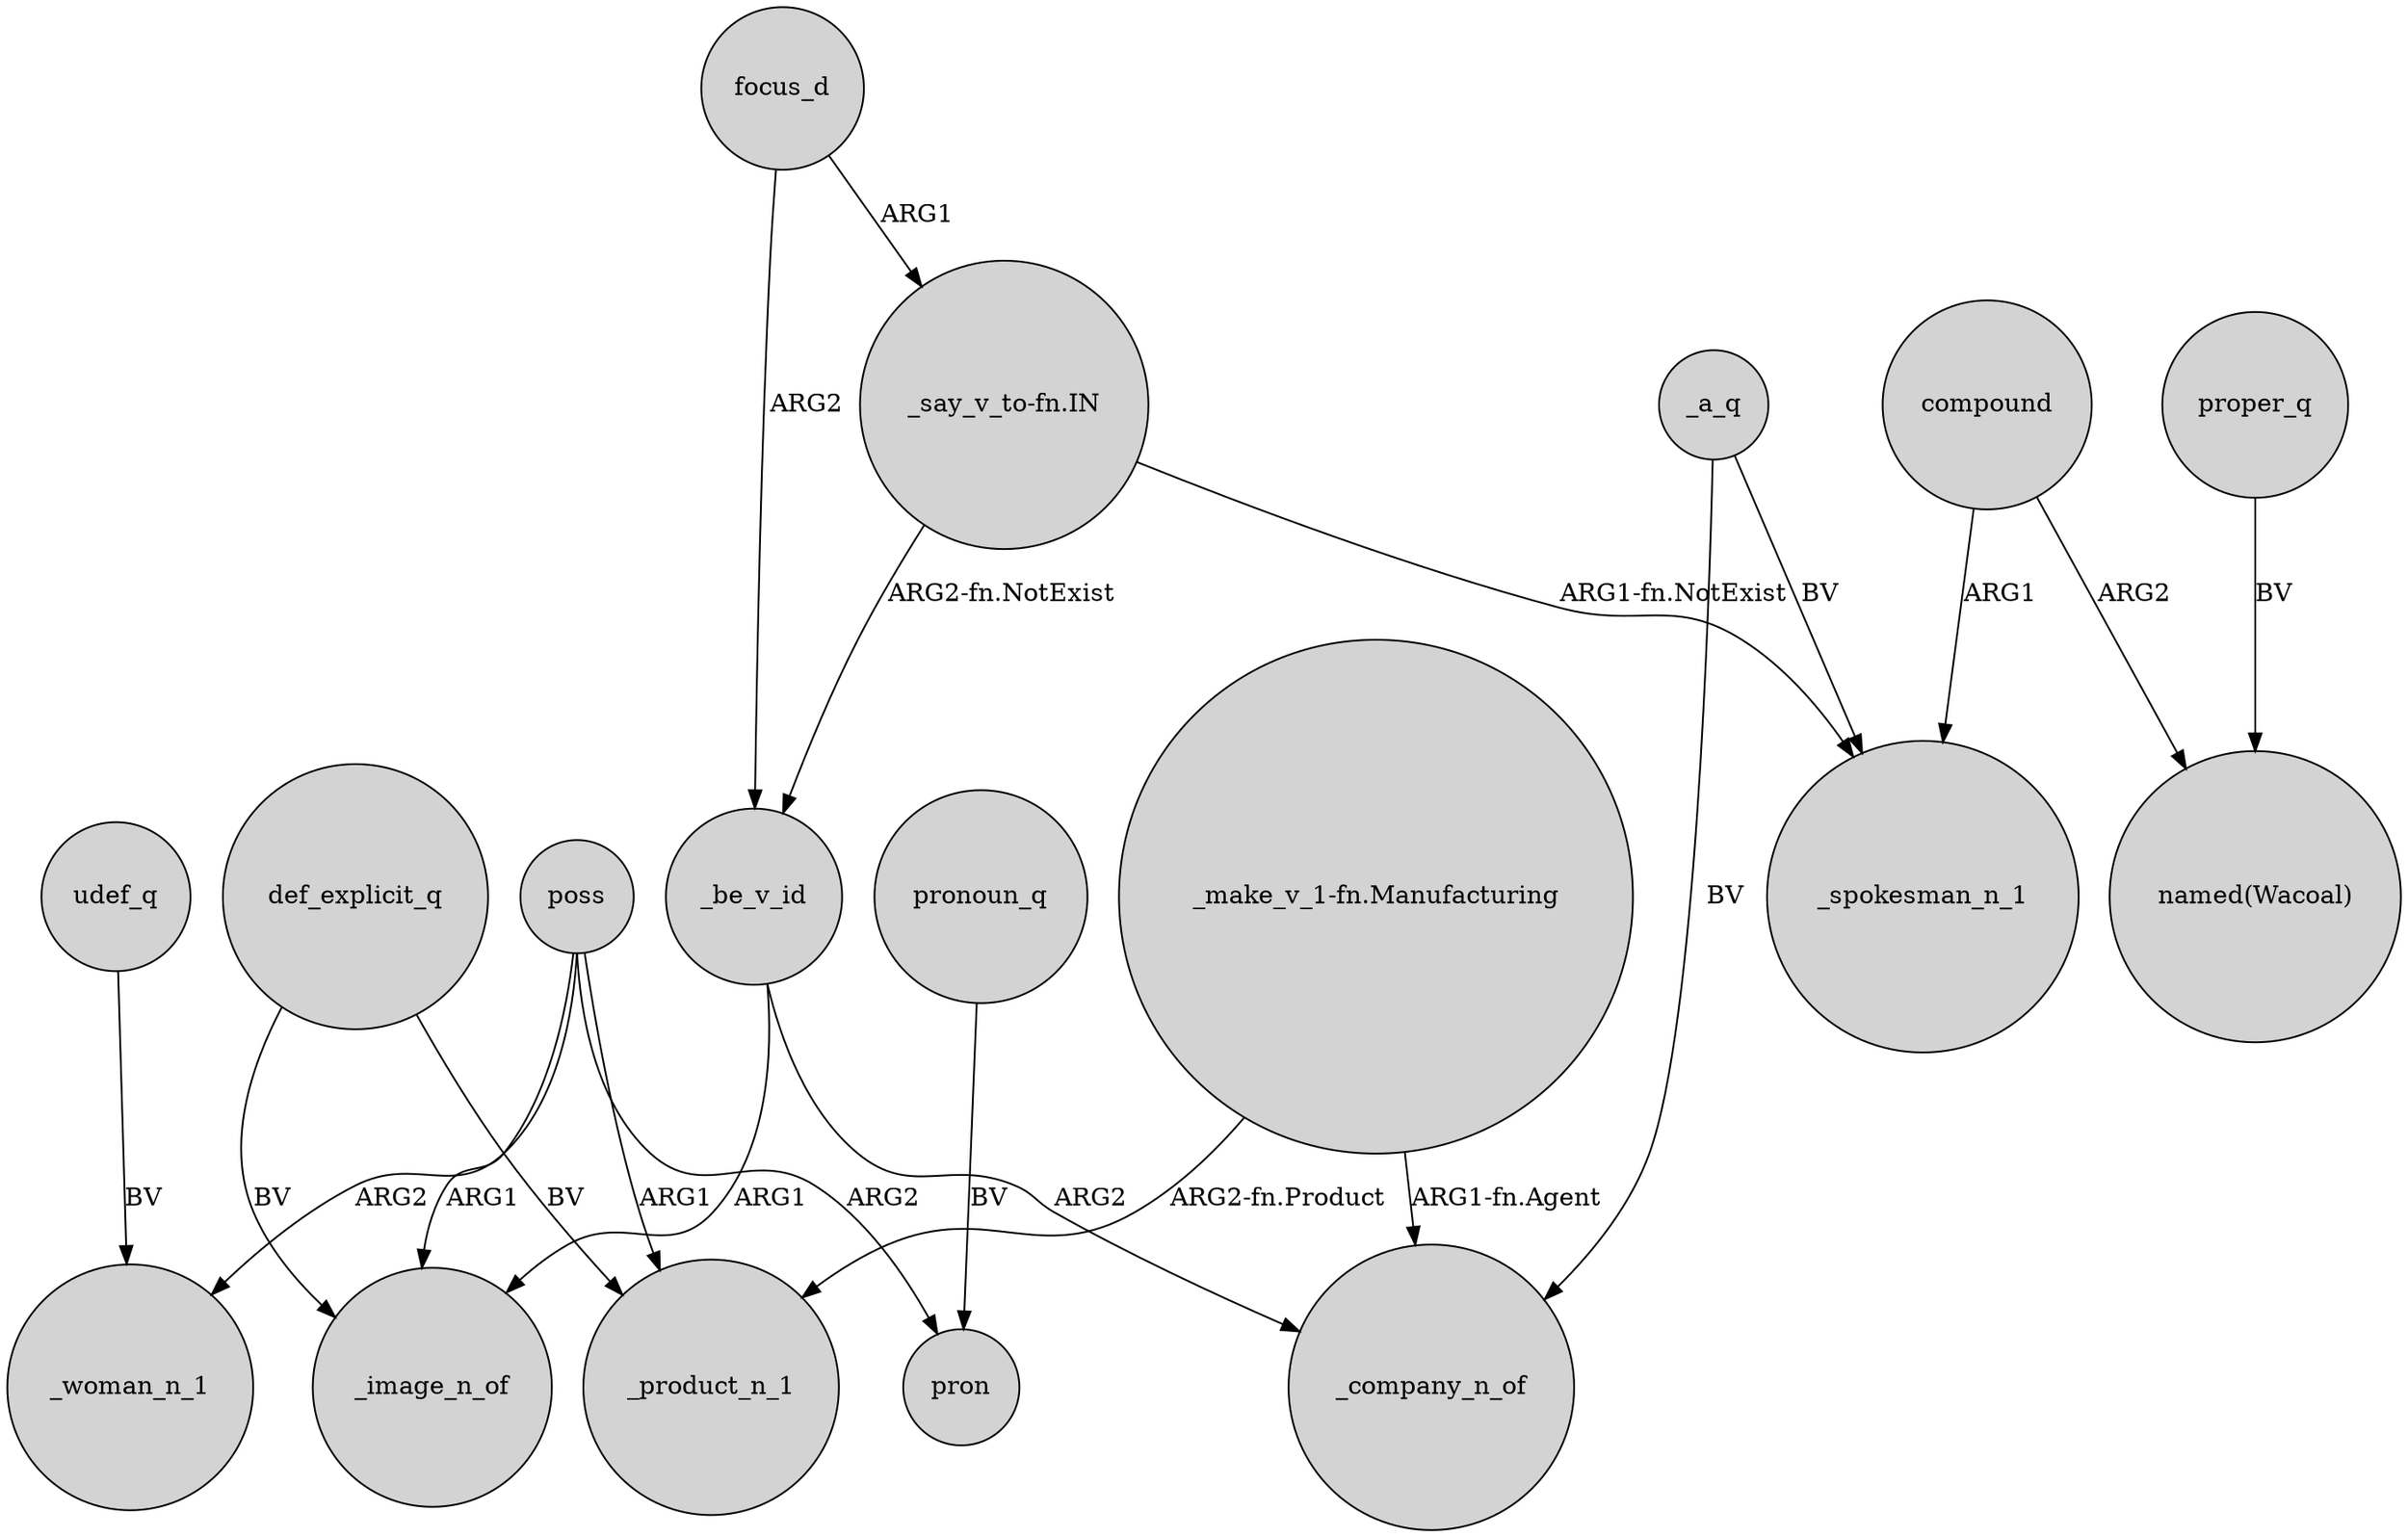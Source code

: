 digraph {
	node [shape=circle style=filled]
	focus_d -> _be_v_id [label=ARG2]
	def_explicit_q -> _product_n_1 [label=BV]
	poss -> _product_n_1 [label=ARG1]
	proper_q -> "named(Wacoal)" [label=BV]
	poss -> pron [label=ARG2]
	"_make_v_1-fn.Manufacturing" -> _product_n_1 [label="ARG2-fn.Product"]
	udef_q -> _woman_n_1 [label=BV]
	poss -> _image_n_of [label=ARG1]
	_be_v_id -> _company_n_of [label=ARG2]
	"_say_v_to-fn.IN" -> _be_v_id [label="ARG2-fn.NotExist"]
	pronoun_q -> pron [label=BV]
	compound -> _spokesman_n_1 [label=ARG1]
	_be_v_id -> _image_n_of [label=ARG1]
	_a_q -> _company_n_of [label=BV]
	"_make_v_1-fn.Manufacturing" -> _company_n_of [label="ARG1-fn.Agent"]
	"_say_v_to-fn.IN" -> _spokesman_n_1 [label="ARG1-fn.NotExist"]
	poss -> _woman_n_1 [label=ARG2]
	_a_q -> _spokesman_n_1 [label=BV]
	compound -> "named(Wacoal)" [label=ARG2]
	def_explicit_q -> _image_n_of [label=BV]
	focus_d -> "_say_v_to-fn.IN" [label=ARG1]
}

